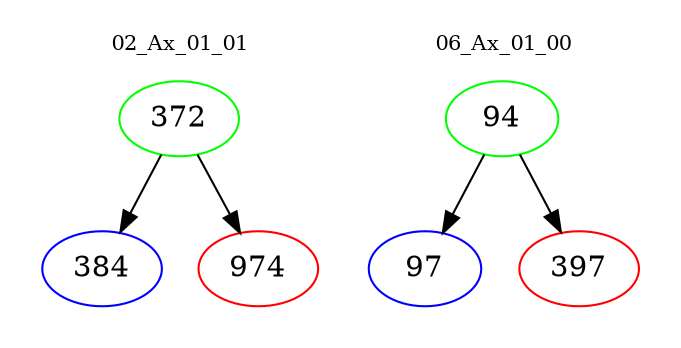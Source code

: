 digraph{
subgraph cluster_0 {
color = white
label = "02_Ax_01_01";
fontsize=10;
T0_372 [label="372", color="green"]
T0_372 -> T0_384 [color="black"]
T0_384 [label="384", color="blue"]
T0_372 -> T0_974 [color="black"]
T0_974 [label="974", color="red"]
}
subgraph cluster_1 {
color = white
label = "06_Ax_01_00";
fontsize=10;
T1_94 [label="94", color="green"]
T1_94 -> T1_97 [color="black"]
T1_97 [label="97", color="blue"]
T1_94 -> T1_397 [color="black"]
T1_397 [label="397", color="red"]
}
}

